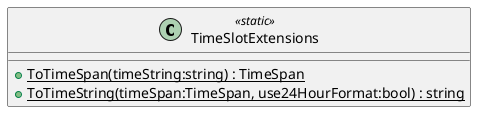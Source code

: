 @startuml
class TimeSlotExtensions <<static>> {
    + {static} ToTimeSpan(timeString:string) : TimeSpan
    + {static} ToTimeString(timeSpan:TimeSpan, use24HourFormat:bool) : string
}
@enduml
